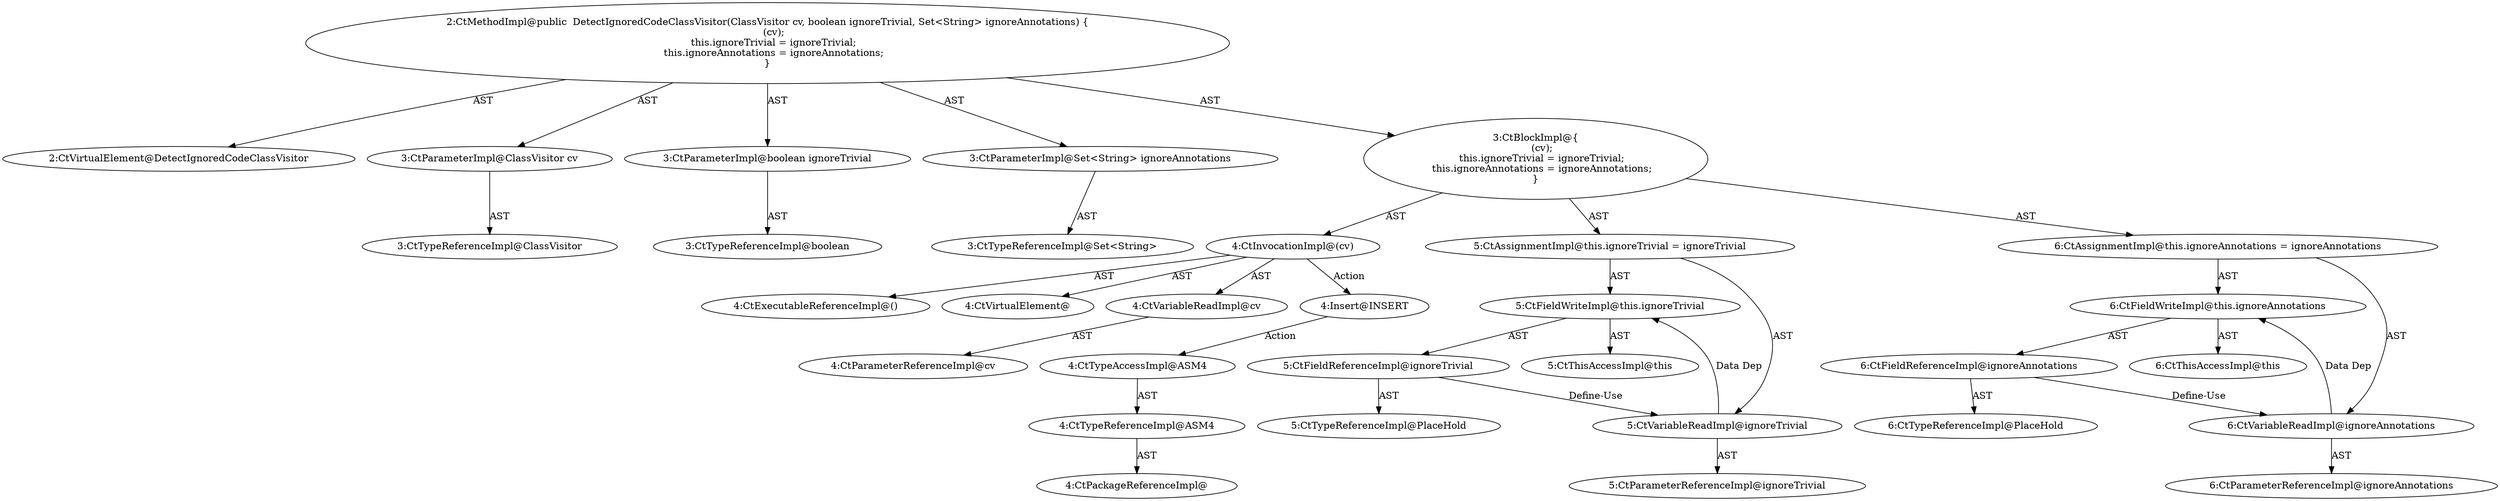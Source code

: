 digraph "DetectIgnoredCodeClassVisitor#?,ClassVisitor,boolean,Set" {
0 [label="2:CtVirtualElement@DetectIgnoredCodeClassVisitor" shape=ellipse]
1 [label="3:CtParameterImpl@ClassVisitor cv" shape=ellipse]
2 [label="3:CtTypeReferenceImpl@ClassVisitor" shape=ellipse]
3 [label="3:CtParameterImpl@boolean ignoreTrivial" shape=ellipse]
4 [label="3:CtTypeReferenceImpl@boolean" shape=ellipse]
5 [label="3:CtParameterImpl@Set<String> ignoreAnnotations" shape=ellipse]
6 [label="3:CtTypeReferenceImpl@Set<String>" shape=ellipse]
7 [label="4:CtExecutableReferenceImpl@()" shape=ellipse]
8 [label="4:CtVirtualElement@" shape=ellipse]
9 [label="4:CtVariableReadImpl@cv" shape=ellipse]
10 [label="4:CtParameterReferenceImpl@cv" shape=ellipse]
11 [label="4:CtInvocationImpl@(cv)" shape=ellipse]
12 [label="5:CtFieldReferenceImpl@ignoreTrivial" shape=ellipse]
13 [label="5:CtTypeReferenceImpl@PlaceHold" shape=ellipse]
14 [label="5:CtFieldWriteImpl@this.ignoreTrivial" shape=ellipse]
15 [label="5:CtThisAccessImpl@this" shape=ellipse]
16 [label="5:CtVariableReadImpl@ignoreTrivial" shape=ellipse]
17 [label="5:CtParameterReferenceImpl@ignoreTrivial" shape=ellipse]
18 [label="5:CtAssignmentImpl@this.ignoreTrivial = ignoreTrivial" shape=ellipse]
19 [label="6:CtFieldReferenceImpl@ignoreAnnotations" shape=ellipse]
20 [label="6:CtTypeReferenceImpl@PlaceHold" shape=ellipse]
21 [label="6:CtFieldWriteImpl@this.ignoreAnnotations" shape=ellipse]
22 [label="6:CtThisAccessImpl@this" shape=ellipse]
23 [label="6:CtVariableReadImpl@ignoreAnnotations" shape=ellipse]
24 [label="6:CtParameterReferenceImpl@ignoreAnnotations" shape=ellipse]
25 [label="6:CtAssignmentImpl@this.ignoreAnnotations = ignoreAnnotations" shape=ellipse]
26 [label="3:CtBlockImpl@\{
    (cv);
    this.ignoreTrivial = ignoreTrivial;
    this.ignoreAnnotations = ignoreAnnotations;
\}" shape=ellipse]
27 [label="2:CtMethodImpl@public  DetectIgnoredCodeClassVisitor(ClassVisitor cv, boolean ignoreTrivial, Set<String> ignoreAnnotations) \{
    (cv);
    this.ignoreTrivial = ignoreTrivial;
    this.ignoreAnnotations = ignoreAnnotations;
\}" shape=ellipse]
28 [label="4:Insert@INSERT" shape=ellipse]
29 [label="4:CtPackageReferenceImpl@" shape=ellipse]
30 [label="4:CtTypeReferenceImpl@ASM4" shape=ellipse]
31 [label="4:CtTypeAccessImpl@ASM4" shape=ellipse]
1 -> 2 [label="AST"];
3 -> 4 [label="AST"];
5 -> 6 [label="AST"];
9 -> 10 [label="AST"];
11 -> 8 [label="AST"];
11 -> 7 [label="AST"];
11 -> 9 [label="AST"];
11 -> 28 [label="Action"];
12 -> 13 [label="AST"];
12 -> 16 [label="Define-Use"];
14 -> 15 [label="AST"];
14 -> 12 [label="AST"];
16 -> 17 [label="AST"];
16 -> 14 [label="Data Dep"];
18 -> 14 [label="AST"];
18 -> 16 [label="AST"];
19 -> 20 [label="AST"];
19 -> 23 [label="Define-Use"];
21 -> 22 [label="AST"];
21 -> 19 [label="AST"];
23 -> 24 [label="AST"];
23 -> 21 [label="Data Dep"];
25 -> 21 [label="AST"];
25 -> 23 [label="AST"];
26 -> 11 [label="AST"];
26 -> 18 [label="AST"];
26 -> 25 [label="AST"];
27 -> 0 [label="AST"];
27 -> 1 [label="AST"];
27 -> 3 [label="AST"];
27 -> 5 [label="AST"];
27 -> 26 [label="AST"];
28 -> 31 [label="Action"];
30 -> 29 [label="AST"];
31 -> 30 [label="AST"];
}